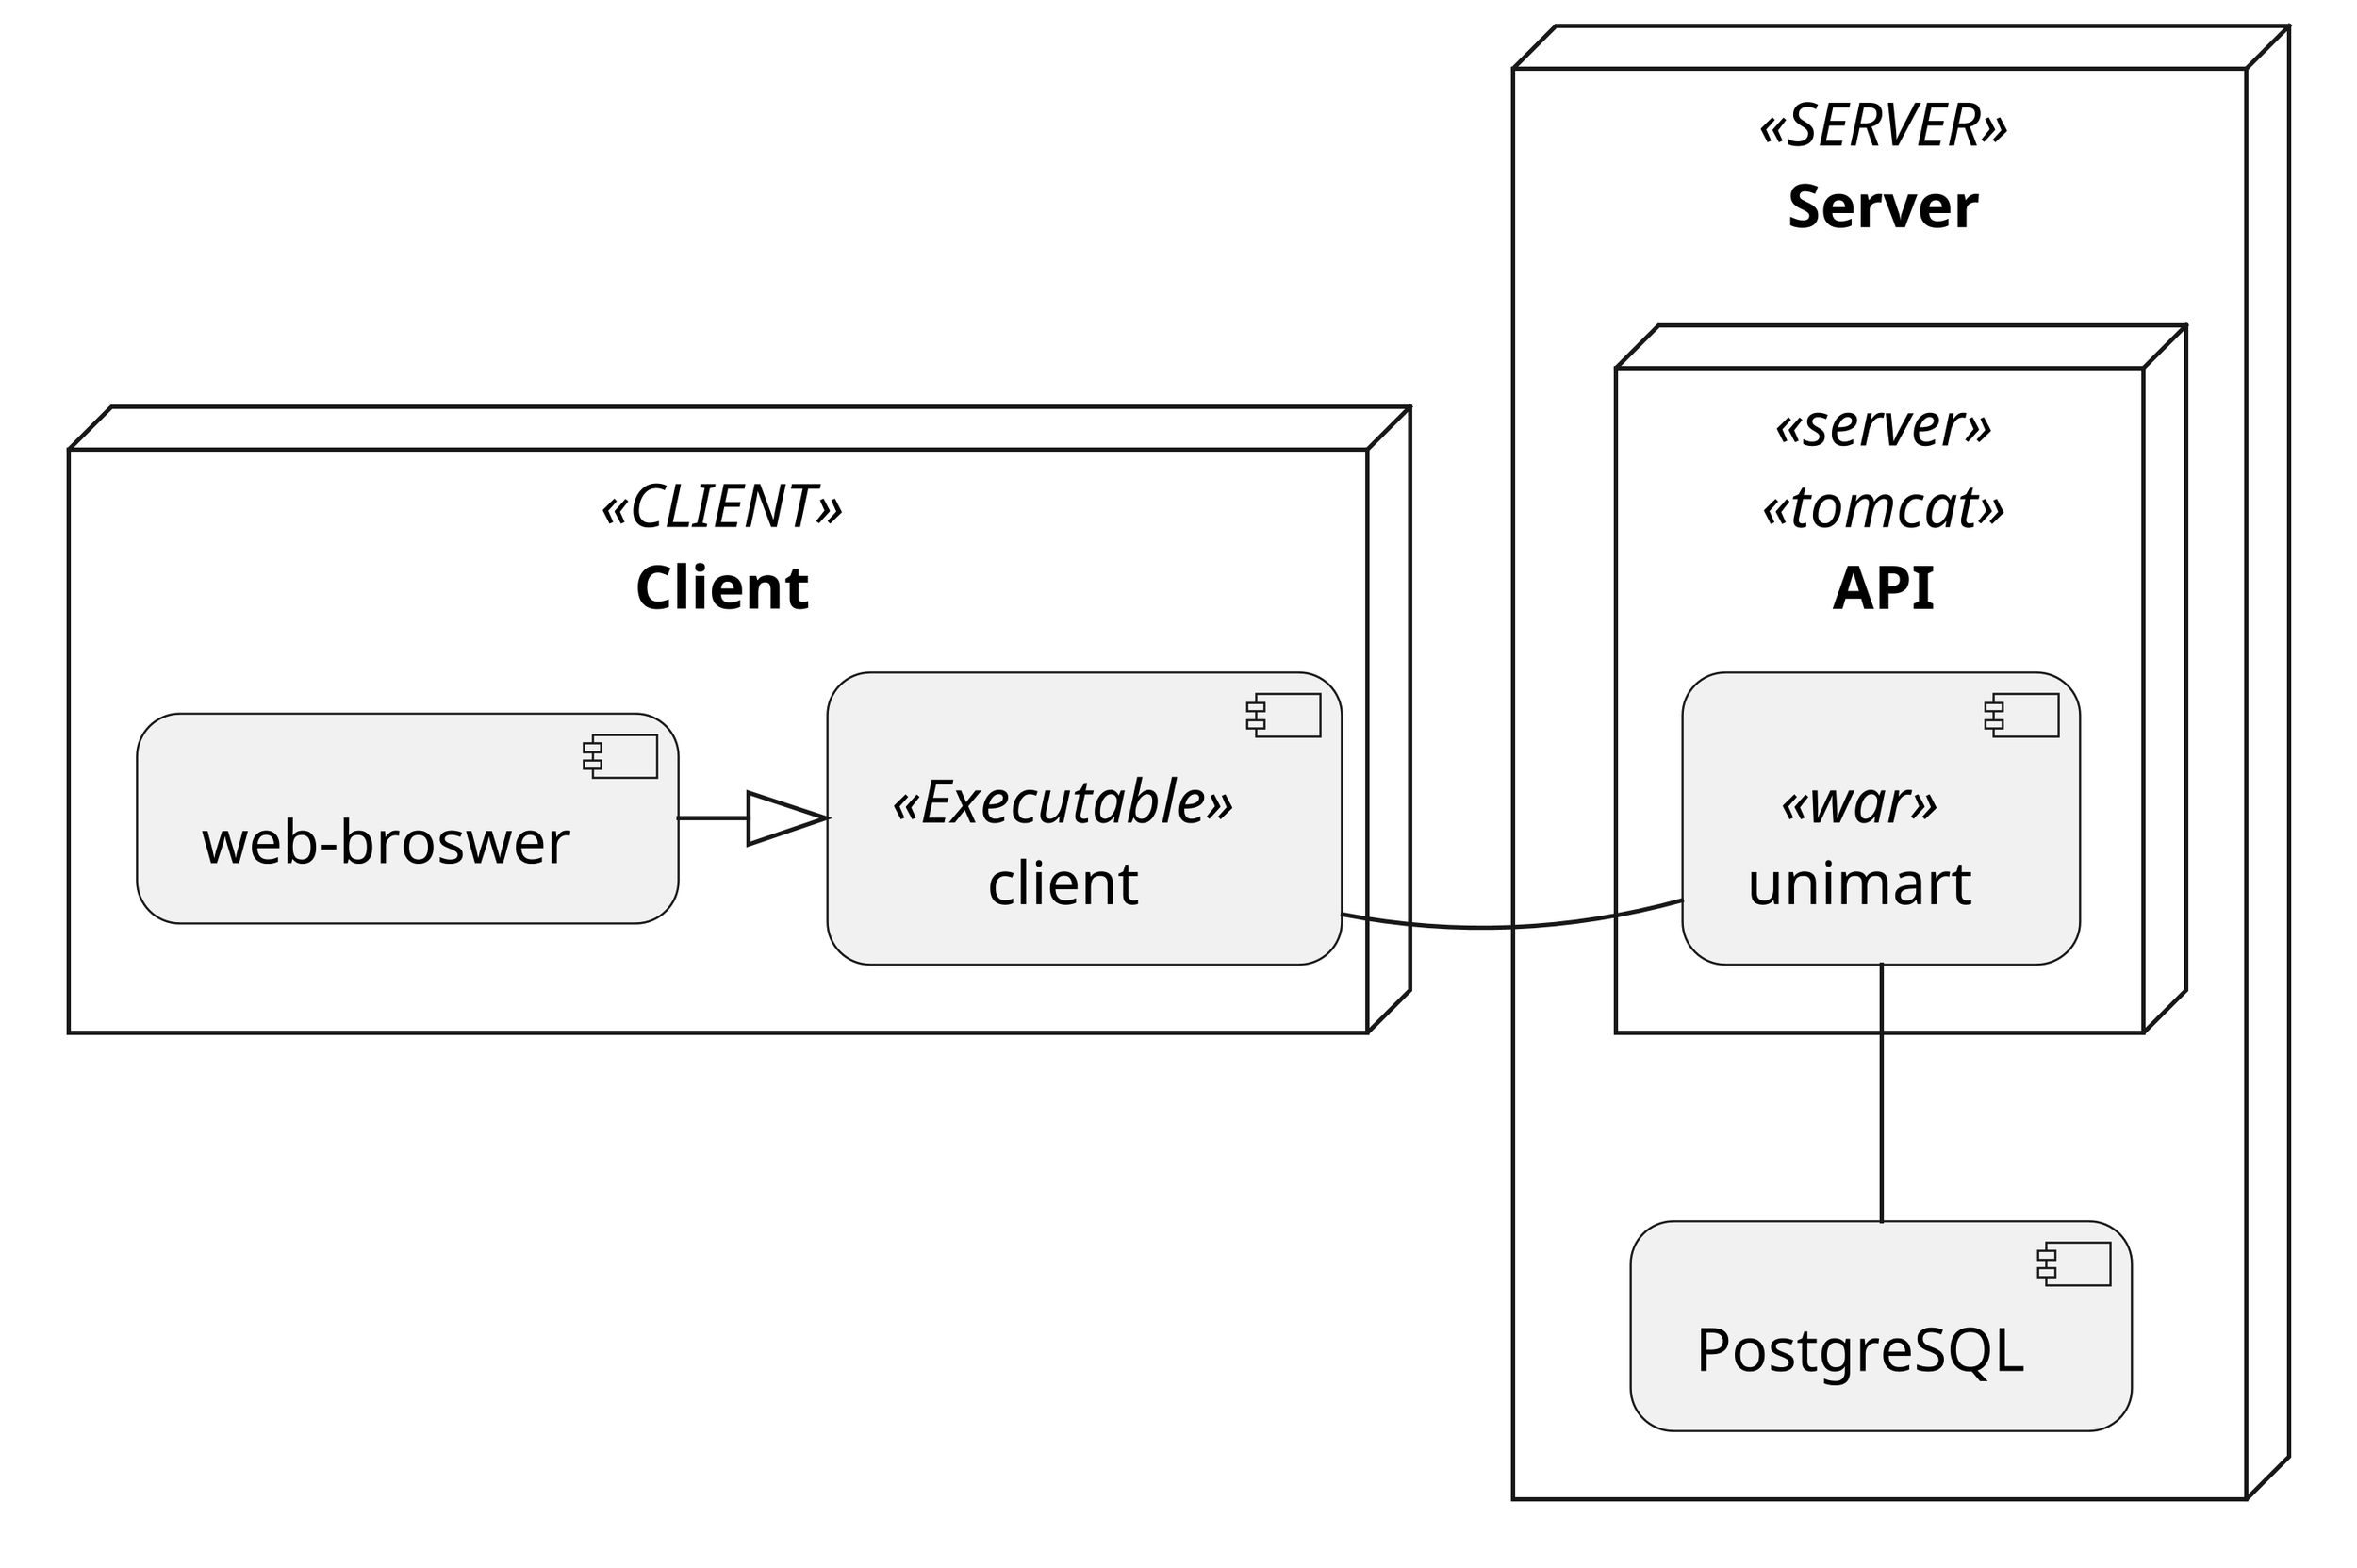 @startuml architecture
skinparam Dpi 500
skinparam roundcorner 20
node Client <<CLIENT>> {
    component client as "client" <<Executable>>    
    component browser as "web-broswer"        

    client <|-left- browser    
}

node Server <<SERVER>> {
    component PostgreSQL 

    node API <<server>> <<tomcat>> {
        component webApp as "unimart" <<war>>
    }

    client -right-  webApp
    webApp -- PostgreSQL
}

@enduml